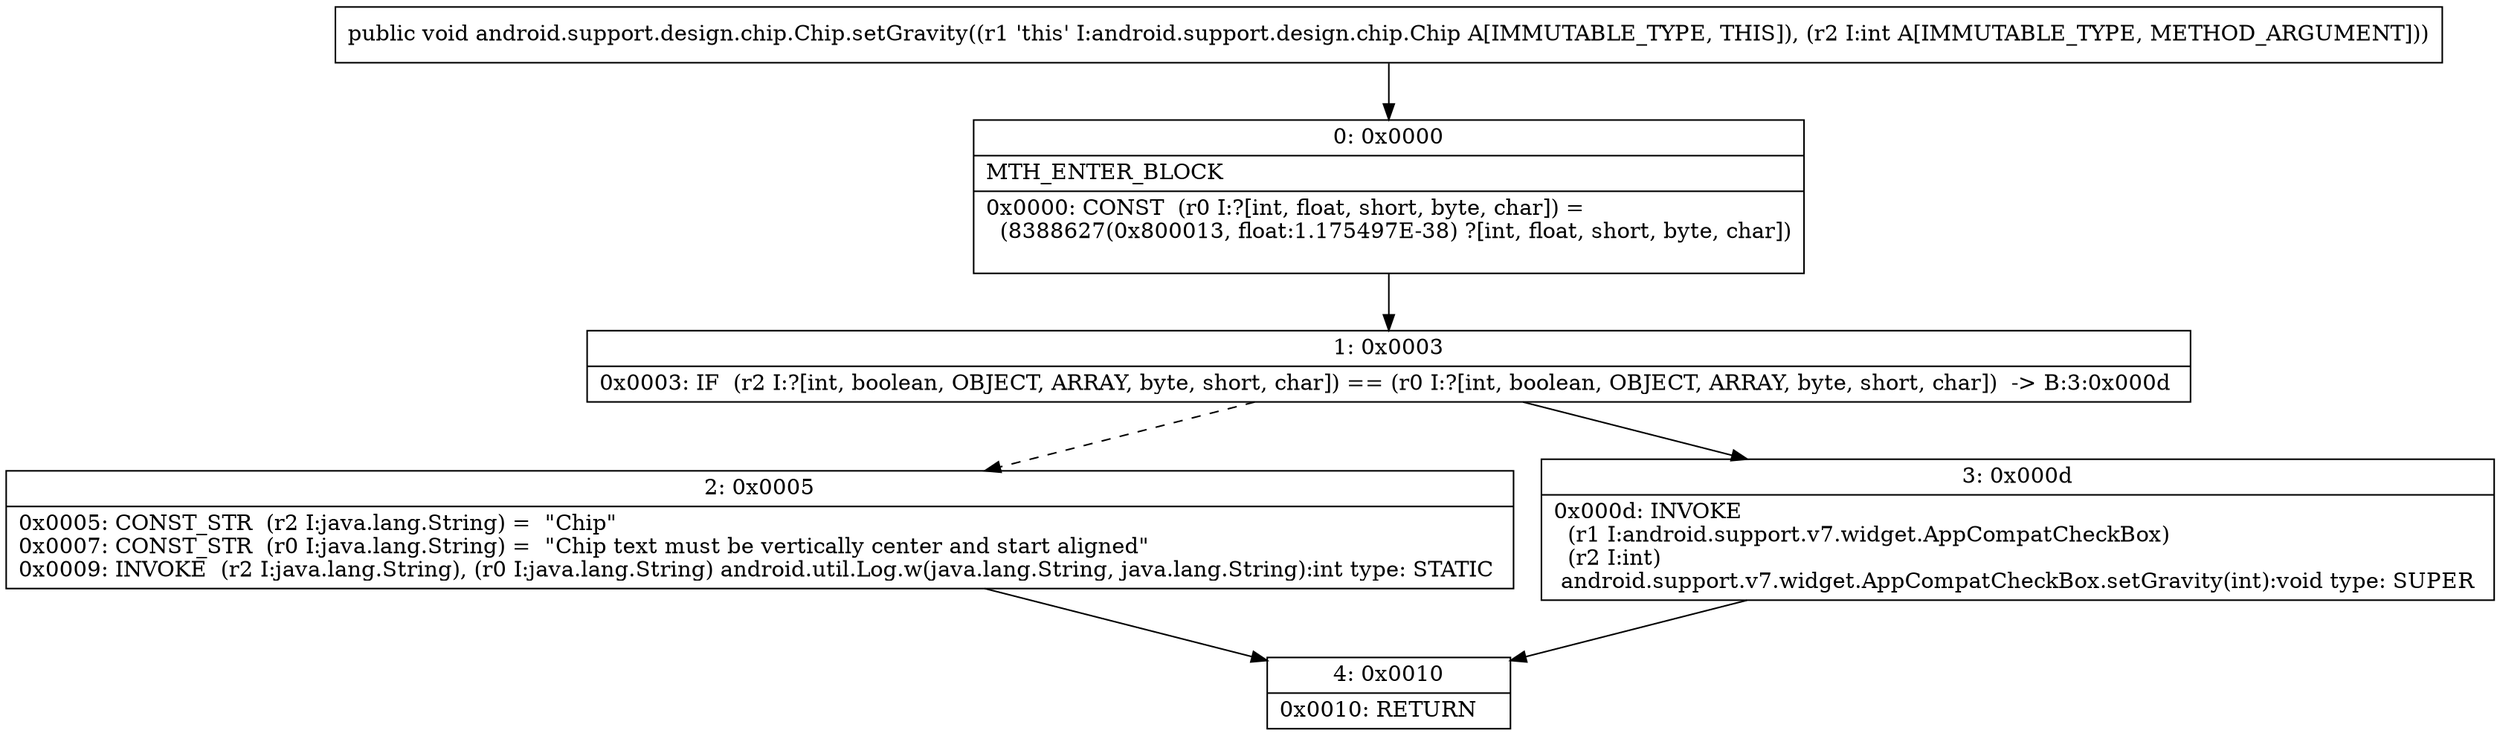 digraph "CFG forandroid.support.design.chip.Chip.setGravity(I)V" {
Node_0 [shape=record,label="{0\:\ 0x0000|MTH_ENTER_BLOCK\l|0x0000: CONST  (r0 I:?[int, float, short, byte, char]) = \l  (8388627(0x800013, float:1.175497E\-38) ?[int, float, short, byte, char])\l \l}"];
Node_1 [shape=record,label="{1\:\ 0x0003|0x0003: IF  (r2 I:?[int, boolean, OBJECT, ARRAY, byte, short, char]) == (r0 I:?[int, boolean, OBJECT, ARRAY, byte, short, char])  \-\> B:3:0x000d \l}"];
Node_2 [shape=record,label="{2\:\ 0x0005|0x0005: CONST_STR  (r2 I:java.lang.String) =  \"Chip\" \l0x0007: CONST_STR  (r0 I:java.lang.String) =  \"Chip text must be vertically center and start aligned\" \l0x0009: INVOKE  (r2 I:java.lang.String), (r0 I:java.lang.String) android.util.Log.w(java.lang.String, java.lang.String):int type: STATIC \l}"];
Node_3 [shape=record,label="{3\:\ 0x000d|0x000d: INVOKE  \l  (r1 I:android.support.v7.widget.AppCompatCheckBox)\l  (r2 I:int)\l android.support.v7.widget.AppCompatCheckBox.setGravity(int):void type: SUPER \l}"];
Node_4 [shape=record,label="{4\:\ 0x0010|0x0010: RETURN   \l}"];
MethodNode[shape=record,label="{public void android.support.design.chip.Chip.setGravity((r1 'this' I:android.support.design.chip.Chip A[IMMUTABLE_TYPE, THIS]), (r2 I:int A[IMMUTABLE_TYPE, METHOD_ARGUMENT])) }"];
MethodNode -> Node_0;
Node_0 -> Node_1;
Node_1 -> Node_2[style=dashed];
Node_1 -> Node_3;
Node_2 -> Node_4;
Node_3 -> Node_4;
}

